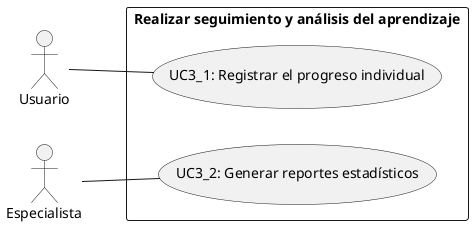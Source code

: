 @startuml CU
left to right direction
skinparam packageStyle rectangle

actor Usuario


package "Realizar seguimiento y análisis del aprendizaje" {

    usecase "UC3_1: Registrar el progreso individual" as UC3_1
    usecase "UC3_2: Generar reportes estadísticos" as UC3_2
    
}

' Relaciones (solo actor base por herencia)
Usuario -- UC3_1
Especialista -- UC3_2


@enduml
